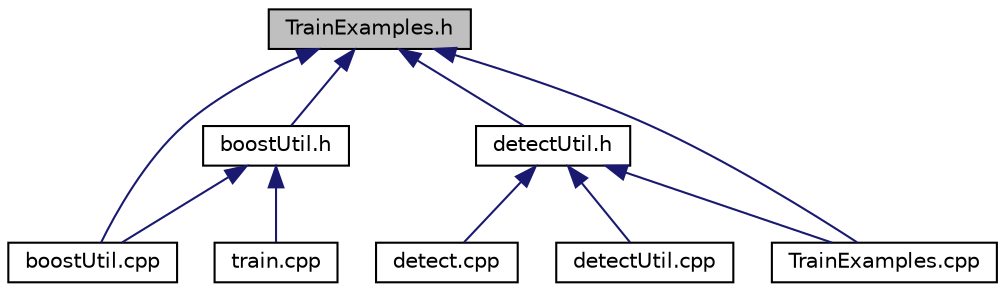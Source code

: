 digraph "TrainExamples.h"
{
 // INTERACTIVE_SVG=YES
  edge [fontname="Helvetica",fontsize="10",labelfontname="Helvetica",labelfontsize="10"];
  node [fontname="Helvetica",fontsize="10",shape=record];
  Node1 [label="TrainExamples.h",height=0.2,width=0.4,color="black", fillcolor="grey75", style="filled" fontcolor="black"];
  Node1 -> Node2 [dir="back",color="midnightblue",fontsize="10",style="solid",fontname="Helvetica"];
  Node2 [label="boostUtil.cpp",height=0.2,width=0.4,color="black", fillcolor="white", style="filled",URL="$dd/ddd/boost_util_8cpp.html",tooltip="main training routines for the Viola-Jones algorithm "];
  Node1 -> Node3 [dir="back",color="midnightblue",fontsize="10",style="solid",fontname="Helvetica"];
  Node3 [label="boostUtil.h",height=0.2,width=0.4,color="black", fillcolor="white", style="filled",URL="$dd/d4e/boost_util_8h.html",tooltip="header file for the Viola-Jones algorithm&#39;s training routines "];
  Node3 -> Node2 [dir="back",color="midnightblue",fontsize="10",style="solid",fontname="Helvetica"];
  Node3 -> Node4 [dir="back",color="midnightblue",fontsize="10",style="solid",fontname="Helvetica"];
  Node4 [label="train.cpp",height=0.2,width=0.4,color="black", fillcolor="white", style="filled",URL="$de/dc7/train_8cpp.html",tooltip="command line for training a viola jones cascade detector "];
  Node1 -> Node5 [dir="back",color="midnightblue",fontsize="10",style="solid",fontname="Helvetica"];
  Node5 [label="detectUtil.h",height=0.2,width=0.4,color="black", fillcolor="white", style="filled",URL="$d0/d4c/detect_util_8h.html",tooltip="header file for face detection routines "];
  Node5 -> Node6 [dir="back",color="midnightblue",fontsize="10",style="solid",fontname="Helvetica"];
  Node6 [label="detect.cpp",height=0.2,width=0.4,color="black", fillcolor="white", style="filled",URL="$d9/d6b/detect_8cpp.html",tooltip="command line for the viola jones face detector "];
  Node5 -> Node7 [dir="back",color="midnightblue",fontsize="10",style="solid",fontname="Helvetica"];
  Node7 [label="detectUtil.cpp",height=0.2,width=0.4,color="black", fillcolor="white", style="filled",URL="$d5/dc3/detect_util_8cpp.html",tooltip="common routines for face detection "];
  Node5 -> Node8 [dir="back",color="midnightblue",fontsize="10",style="solid",fontname="Helvetica"];
  Node8 [label="TrainExamples.cpp",height=0.2,width=0.4,color="black", fillcolor="white", style="filled",URL="$d6/d73/_train_examples_8cpp.html",tooltip="Training Utils implemented as an cpp object. "];
  Node1 -> Node8 [dir="back",color="midnightblue",fontsize="10",style="solid",fontname="Helvetica"];
}
